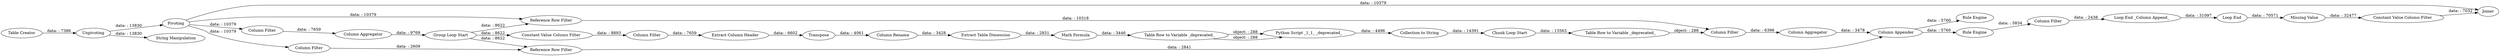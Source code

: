 digraph {
	"-5308044683498650333_29" [label="Constant Value Column Filter"]
	"291840478354407543_66" [label=Joiner]
	"291840478354407543_54" [label="Rule Engine"]
	"-5308044683498650333_7" [label="Extract Column Header"]
	"291840478354407543_4" [label=Unpivoting]
	"291840478354407543_49" [label="Rule Engine"]
	"291840478354407543_3" [label="Table Creator"]
	"291840478354407543_61" [label="Loop End"]
	"291840478354407543_47" [label="Collection to String"]
	"-5308044683498650333_28" [label="Math Formula"]
	"291840478354407543_12" [label="Python Script _1_1_ _deprecated_"]
	"291840478354407543_52" [label="Constant Value Column Filter"]
	"291840478354407543_6" [label=Pivoting]
	"-5308044683498650333_26" [label="Table Row to Variable _deprecated_"]
	"291840478354407543_20" [label="Column Filter"]
	"291840478354407543_63" [label="Reference Row Filter"]
	"291840478354407543_44" [label="Column Appender"]
	"291840478354407543_16" [label="Table Row to Variable _deprecated_"]
	"291840478354407543_62" [label="Reference Row Filter"]
	"-5308044683498650333_25" [label="Extract Table Dimension"]
	"291840478354407543_48" [label="Column Filter"]
	"291840478354407543_56" [label="Column Aggregator"]
	"291840478354407543_50" [label="Column Filter"]
	"-5308044683498650333_30" [label="Column Filter"]
	"291840478354407543_60" [label="Group Loop Start"]
	"291840478354407543_64" [label="Missing Value"]
	"291840478354407543_43" [label="Column Filter"]
	"291840478354407543_5" [label="String Manipulation"]
	"-5308044683498650333_13" [label=Transpose]
	"-5308044683498650333_15" [label="Column Rename"]
	"291840478354407543_22" [label="Chunk Loop Start"]
	"291840478354407543_45" [label="Column Aggregator"]
	"291840478354407543_46" [label="Loop End _Column Append_"]
	"291840478354407543_46" -> "291840478354407543_61" [label="data: : 31097"]
	"291840478354407543_6" -> "291840478354407543_48" [label="data: : 10379"]
	"291840478354407543_47" -> "291840478354407543_22" [label="data: : 14391"]
	"291840478354407543_60" -> "-5308044683498650333_29" [label="data: : 8622"]
	"-5308044683498650333_26" -> "291840478354407543_12" [label="object: : 288"]
	"-5308044683498650333_30" -> "-5308044683498650333_7" [label="data: : 7659"]
	"291840478354407543_63" -> "291840478354407543_44" [label="data: : 2841"]
	"291840478354407543_3" -> "291840478354407543_4" [label="data: : 7386"]
	"291840478354407543_64" -> "291840478354407543_52" [label="data: : 32477"]
	"291840478354407543_6" -> "291840478354407543_43" [label="data: : 10379"]
	"-5308044683498650333_29" -> "-5308044683498650333_30" [label="data: : 8893"]
	"291840478354407543_4" -> "291840478354407543_6" [label="data: : 13830"]
	"291840478354407543_52" -> "291840478354407543_66" [label="data: : 7032"]
	"291840478354407543_4" -> "291840478354407543_5" [label="data: : 13830"]
	"291840478354407543_6" -> "291840478354407543_62" [label="data: : 10379"]
	"-5308044683498650333_26" -> "291840478354407543_12" [label="object: : 288"]
	"-5308044683498650333_25" -> "-5308044683498650333_28" [label="data: : 2831"]
	"291840478354407543_6" -> "291840478354407543_66" [label="data: : 10379"]
	"-5308044683498650333_7" -> "-5308044683498650333_13" [label="data: : 6602"]
	"291840478354407543_44" -> "291840478354407543_49" [label="data: : 5760"]
	"291840478354407543_60" -> "291840478354407543_62" [label="data: : 8622"]
	"291840478354407543_60" -> "291840478354407543_63" [label="data: : 8622"]
	"291840478354407543_54" -> "291840478354407543_50" [label="data: : 5834"]
	"-5308044683498650333_28" -> "-5308044683498650333_26" [label="data: : 3446"]
	"291840478354407543_48" -> "291840478354407543_63" [label="data: : 2609"]
	"-5308044683498650333_13" -> "-5308044683498650333_15" [label="data: : 4061"]
	"-5308044683498650333_15" -> "-5308044683498650333_25" [label="data: : 3428"]
	"291840478354407543_43" -> "291840478354407543_56" [label="data: : 7659"]
	"291840478354407543_44" -> "291840478354407543_54" [label="data: : 5760"]
	"291840478354407543_50" -> "291840478354407543_46" [label="data: : 2438"]
	"291840478354407543_62" -> "291840478354407543_20" [label="data: : 10318"]
	"291840478354407543_20" -> "291840478354407543_45" [label="data: : 6396"]
	"291840478354407543_56" -> "291840478354407543_60" [label="data: : 9769"]
	"291840478354407543_45" -> "291840478354407543_44" [label="data: : 3478"]
	"291840478354407543_61" -> "291840478354407543_64" [label="data: : 70571"]
	"291840478354407543_16" -> "291840478354407543_20" [label="object: : 288"]
	"291840478354407543_22" -> "291840478354407543_16" [label="data: : 13563"]
	"291840478354407543_12" -> "291840478354407543_47" [label="data: : 4496"]
	rankdir=LR
}
